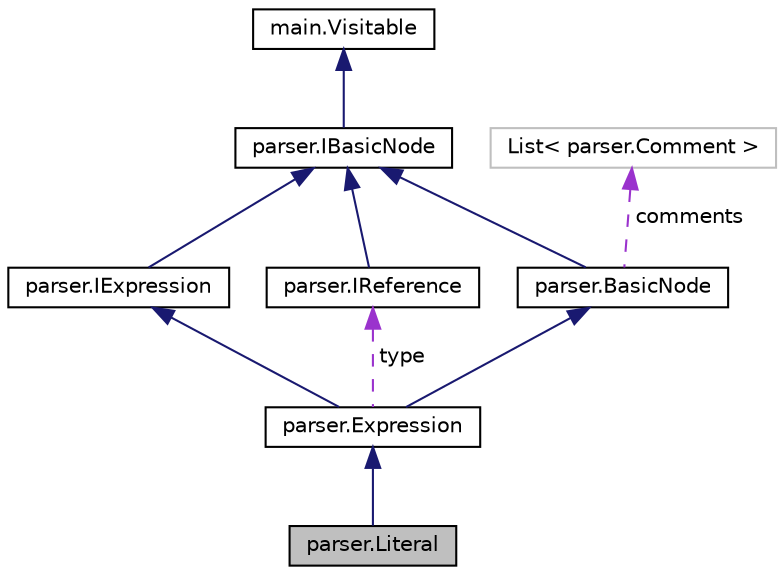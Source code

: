 digraph "parser.Literal"
{
  edge [fontname="Helvetica",fontsize="10",labelfontname="Helvetica",labelfontsize="10"];
  node [fontname="Helvetica",fontsize="10",shape=record];
  Node1 [label="parser.Literal",height=0.2,width=0.4,color="black", fillcolor="grey75", style="filled", fontcolor="black"];
  Node2 -> Node1 [dir="back",color="midnightblue",fontsize="10",style="solid",fontname="Helvetica"];
  Node2 [label="parser.Expression",height=0.2,width=0.4,color="black", fillcolor="white", style="filled",URL="$classparser_1_1_expression.html"];
  Node3 -> Node2 [dir="back",color="midnightblue",fontsize="10",style="solid",fontname="Helvetica"];
  Node3 [label="parser.BasicNode",height=0.2,width=0.4,color="black", fillcolor="white", style="filled",URL="$classparser_1_1_basic_node.html"];
  Node4 -> Node3 [dir="back",color="midnightblue",fontsize="10",style="solid",fontname="Helvetica"];
  Node4 [label="parser.IBasicNode",height=0.2,width=0.4,color="black", fillcolor="white", style="filled",URL="$interfaceparser_1_1_i_basic_node.html"];
  Node5 -> Node4 [dir="back",color="midnightblue",fontsize="10",style="solid",fontname="Helvetica"];
  Node5 [label="main.Visitable",height=0.2,width=0.4,color="black", fillcolor="white", style="filled",URL="$interfacemain_1_1_visitable.html"];
  Node6 -> Node3 [dir="back",color="darkorchid3",fontsize="10",style="dashed",label=" comments" ,fontname="Helvetica"];
  Node6 [label="List\< parser.Comment \>",height=0.2,width=0.4,color="grey75", fillcolor="white", style="filled"];
  Node7 -> Node2 [dir="back",color="midnightblue",fontsize="10",style="solid",fontname="Helvetica"];
  Node7 [label="parser.IExpression",height=0.2,width=0.4,color="black", fillcolor="white", style="filled",URL="$interfaceparser_1_1_i_expression.html"];
  Node4 -> Node7 [dir="back",color="midnightblue",fontsize="10",style="solid",fontname="Helvetica"];
  Node8 -> Node2 [dir="back",color="darkorchid3",fontsize="10",style="dashed",label=" type" ,fontname="Helvetica"];
  Node8 [label="parser.IReference",height=0.2,width=0.4,color="black", fillcolor="white", style="filled",URL="$interfaceparser_1_1_i_reference.html"];
  Node4 -> Node8 [dir="back",color="midnightblue",fontsize="10",style="solid",fontname="Helvetica"];
}
